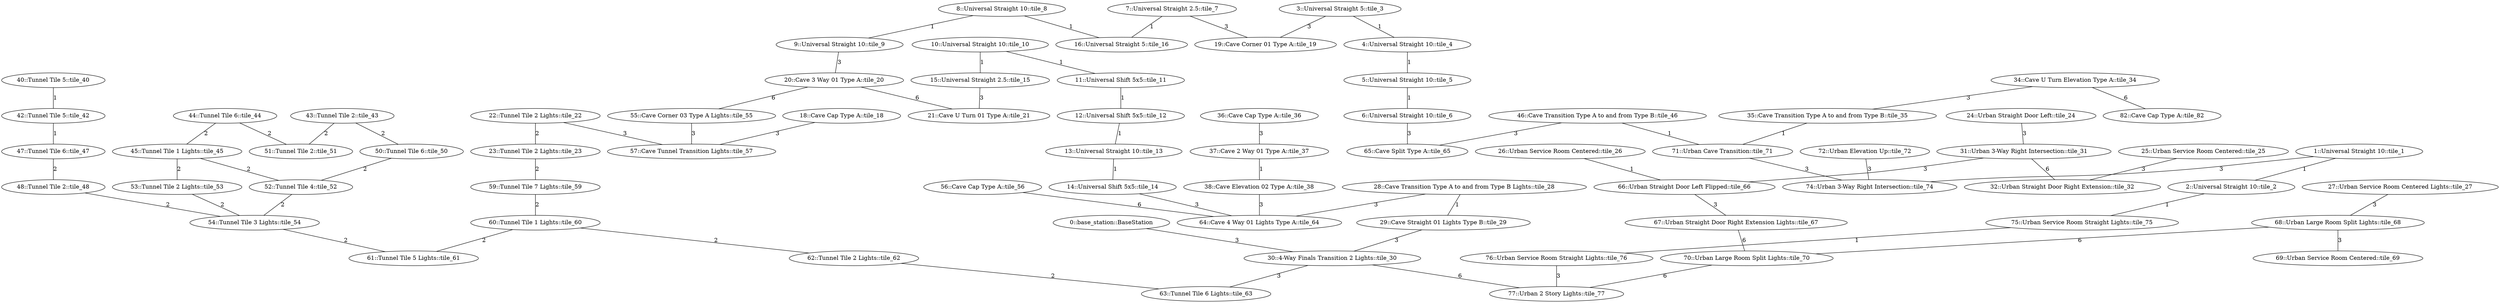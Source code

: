 /* Visibility graph generated by dot_generator */

graph {
  /* ==== Vertices ==== */

  /* Base station / Staging area */
  0   [label="0::base_station::BaseStation"];

  1   [label="1::Universal Straight 10::tile_1"];
  2   [label="2::Universal Straight 10::tile_2"];
  3   [label="3::Universal Straight 5::tile_3"];
  4   [label="4::Universal Straight 10::tile_4"];
  5   [label="5::Universal Straight 10::tile_5"];
  6   [label="6::Universal Straight 10::tile_6"];
  7   [label="7::Universal Straight 2.5::tile_7"];
  8   [label="8::Universal Straight 10::tile_8"];
  9   [label="9::Universal Straight 10::tile_9"];
  10  [label="10::Universal Straight 10::tile_10"];
  11  [label="11::Universal Shift 5x5::tile_11"];
  12  [label="12::Universal Shift 5x5::tile_12"];
  13  [label="13::Universal Straight 10::tile_13"];
  14  [label="14::Universal Shift 5x5::tile_14"];
  15  [label="15::Universal Straight 2.5::tile_15"];
  16  [label="16::Universal Straight 5::tile_16"];
  18  [label="18::Cave Cap Type A::tile_18"];
  19  [label="19::Cave Corner 01 Type A::tile_19"];
  20  [label="20::Cave 3 Way 01 Type A::tile_20"];
  21  [label="21::Cave U Turn 01 Type A::tile_21"];
  22  [label="22::Tunnel Tile 2 Lights::tile_22"];
  23  [label="23::Tunnel Tile 2 Lights::tile_23"];
  24  [label="24::Urban Straight Door Left::tile_24"];
  25  [label="25::Urban Service Room Centered::tile_25"];
  26  [label="26::Urban Service Room Centered::tile_26"];
  27  [label="27::Urban Service Room Centered Lights::tile_27"];
  28  [label="28::Cave Transition Type A to and from Type B Lights::tile_28"];
  29  [label="29::Cave Straight 01 Lights Type B::tile_29"];
  30  [label="30::4-Way Finals Transition 2 Lights::tile_30"];
  31  [label="31::Urban 3-Way Right Intersection::tile_31"];
  32  [label="32::Urban Straight Door Right Extension::tile_32"];
  34  [label="34::Cave U Turn Elevation Type A::tile_34"];
  35  [label="35::Cave Transition Type A to and from Type B::tile_35"];
  36  [label="36::Cave Cap Type A::tile_36"];
  37  [label="37::Cave 2 Way 01 Type A::tile_37"];
  38  [label="38::Cave Elevation 02 Type A::tile_38"];
  40  [label="40::Tunnel Tile 5::tile_40"];
  42  [label="42::Tunnel Tile 5::tile_42"];
  43  [label="43::Tunnel Tile 2::tile_43"];
  44  [label="44::Tunnel Tile 6::tile_44"];
  45  [label="45::Tunnel Tile 1 Lights::tile_45"];
  46  [label="46::Cave Transition Type A to and from Type B::tile_46"];
  47  [label="47::Tunnel Tile 6::tile_47"];
  48  [label="48::Tunnel Tile 2::tile_48"];
  50  [label="50::Tunnel Tile 6::tile_50"];
  51  [label="51::Tunnel Tile 2::tile_51"];
  52  [label="52::Tunnel Tile 4::tile_52"];
  53  [label="53::Tunnel Tile 2 Lights::tile_53"];
  54  [label="54::Tunnel Tile 3 Lights::tile_54"];
  55  [label="55::Cave Corner 03 Type A Lights::tile_55"];
  56  [label="56::Cave Cap Type A::tile_56"];
  57  [label="57::Cave Tunnel Transition Lights::tile_57"];
  59  [label="59::Tunnel Tile 7 Lights::tile_59"];
  60  [label="60::Tunnel Tile 1 Lights::tile_60"];
  61  [label="61::Tunnel Tile 5 Lights::tile_61"];
  62  [label="62::Tunnel Tile 2 Lights::tile_62"];
  63  [label="63::Tunnel Tile 6 Lights::tile_63"];
  64  [label="64::Cave 4 Way 01 Lights Type A::tile_64"];
  65  [label="65::Cave Split Type A::tile_65"];
  66  [label="66::Urban Straight Door Left Flipped::tile_66"];
  67  [label="67::Urban Straight Door Right Extension Lights::tile_67"];
  68  [label="68::Urban Large Room Split Lights::tile_68"];
  69  [label="69::Urban Service Room Centered::tile_69"];
  70  [label="70::Urban Large Room Split Lights::tile_70"];
  71  [label="71::Urban Cave Transition::tile_71"];
  72  [label="72::Urban Elevation Up::tile_72"];
  74  [label="74::Urban 3-Way Right Intersection::tile_74"];
  75  [label="75::Urban Service Room Straight Lights::tile_75"];
  76  [label="76::Urban Service Room Straight Lights::tile_76"];
  77  [label="77::Urban 2 Story Lights::tile_77"];
  82  [label="82::Cave Cap Type A::tile_82"];

  /* ==== Edges ==== */

  0  -- 30  [label=3];
  1  -- 2   [label=1];
  1  -- 74  [label=3];
  2  -- 75  [label=1];
  3  -- 4   [label=1];
  3  -- 19  [label=3];
  4  -- 5   [label=1];
  5  -- 6   [label=1];
  6  -- 65  [label=3];
  7  -- 16  [label=1];
  7  -- 19  [label=3];
  8  -- 9   [label=1];
  8  -- 16  [label=1];
  9  -- 20  [label=3];
  10 -- 11  [label=1];
  10 -- 15  [label=1];
  11 -- 12  [label=1];
  12 -- 13  [label=1];
  13 -- 14  [label=1];
  14 -- 64  [label=3];
  15 -- 21  [label=3];
  18 -- 57  [label=3];
  20 -- 21  [label=6];
  20 -- 55  [label=6];
  22 -- 23  [label=2];
  22 -- 57  [label=3];
  23 -- 59  [label=2];
  24 -- 31  [label=3];
  25 -- 32  [label=3];
  26 -- 66  [label=1];
  27 -- 68  [label=3];
  28 -- 29  [label=1];
  28 -- 64  [label=3];
  29 -- 30  [label=3];
  30 -- 63  [label=3];
  30 -- 77  [label=6];
  31 -- 32  [label=6];
  31 -- 66  [label=3];
  34 -- 35  [label=3];
  34 -- 82  [label=6];
  35 -- 71  [label=1];
  36 -- 37  [label=3];
  37 -- 38  [label=1];
  38 -- 64  [label=3];
  40 -- 42  [label=1];
  42 -- 47  [label=1];
  43 -- 50  [label=2];
  43 -- 51  [label=2];
  44 -- 45  [label=2];
  44 -- 51  [label=2];
  45 -- 52  [label=2];
  45 -- 53  [label=2];
  46 -- 65  [label=3];
  46 -- 71  [label=1];
  47 -- 48  [label=2];
  48 -- 54  [label=2];
  50 -- 52  [label=2];
  52 -- 54  [label=2];
  53 -- 54  [label=2];
  54 -- 61  [label=2];
  55 -- 57  [label=3];
  56 -- 64  [label=6];
  59 -- 60  [label=2];
  60 -- 61  [label=2];
  60 -- 62  [label=2];
  62 -- 63  [label=2];
  66 -- 67  [label=3];
  67 -- 70  [label=6];
  68 -- 69  [label=3];
  68 -- 70  [label=6];
  70 -- 77  [label=6];
  71 -- 74  [label=3];
  72 -- 74  [label=3];
  75 -- 76  [label=1];
  76 -- 77  [label=3];
}
